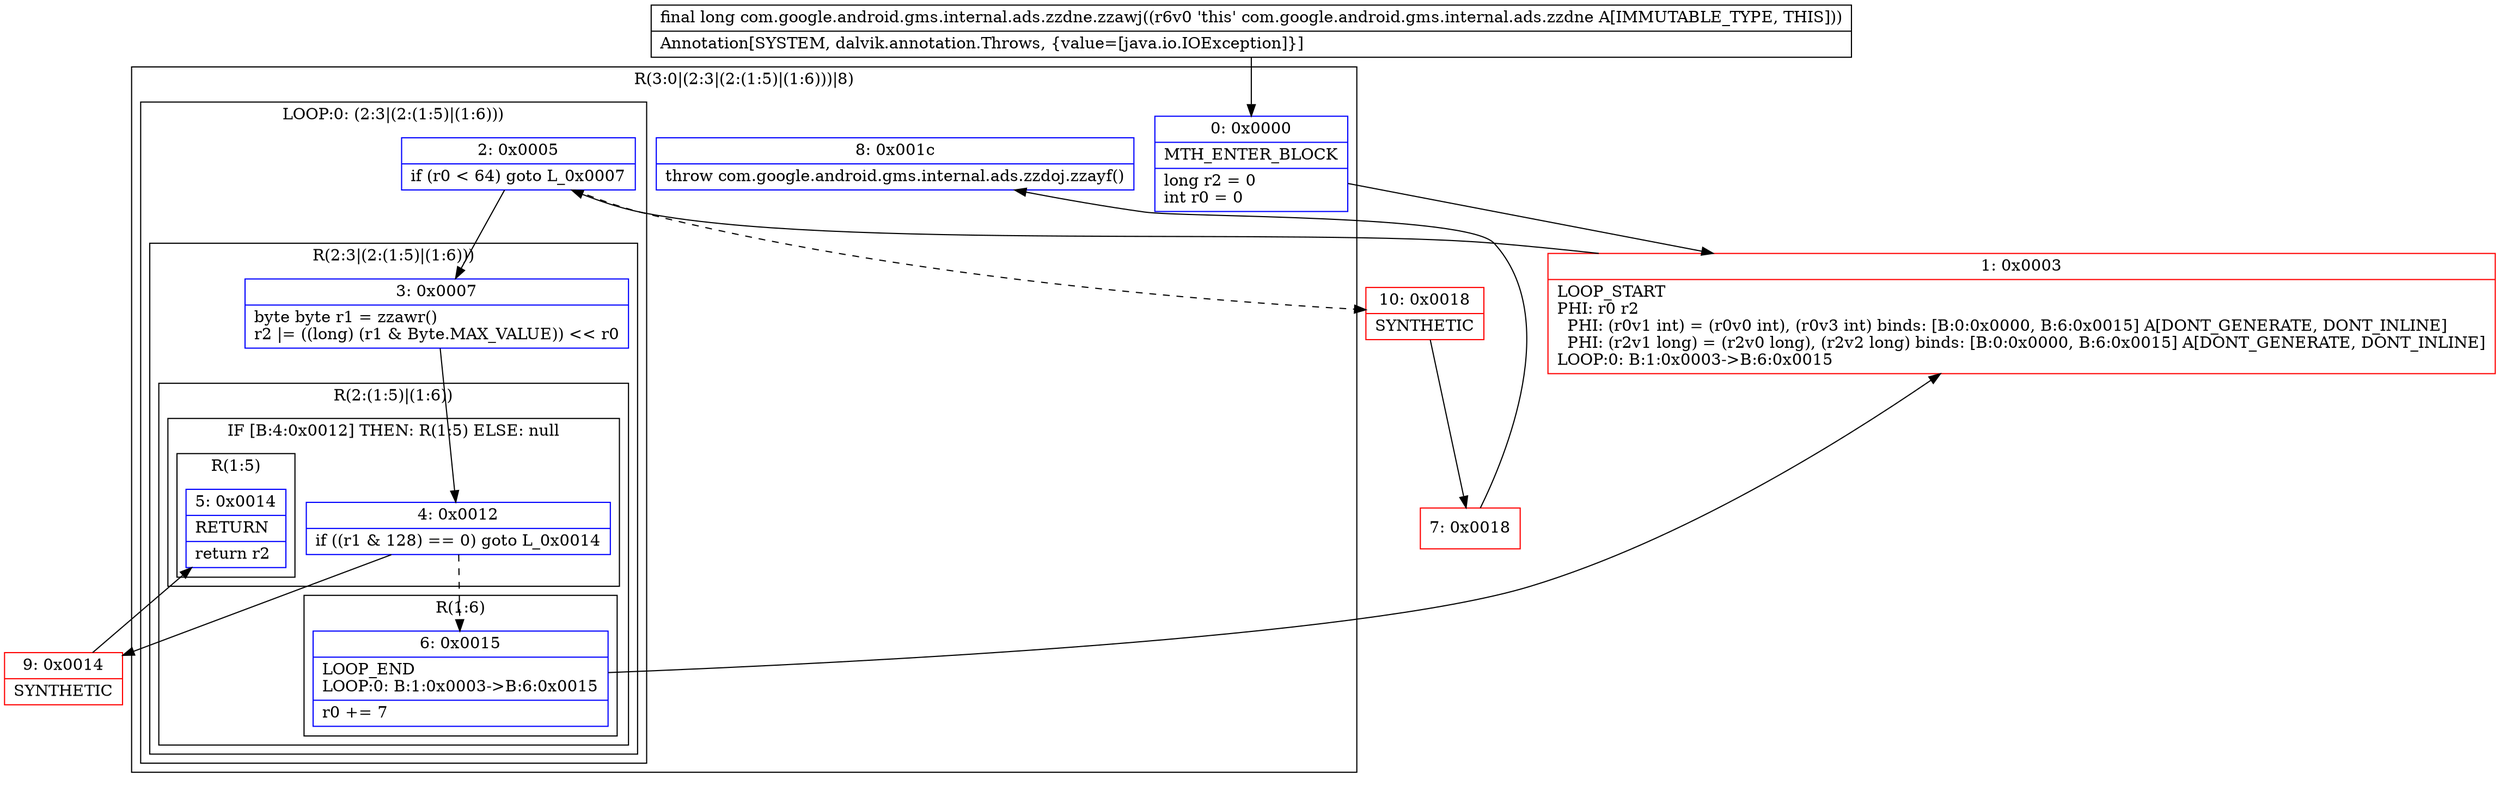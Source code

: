 digraph "CFG forcom.google.android.gms.internal.ads.zzdne.zzawj()J" {
subgraph cluster_Region_1988383129 {
label = "R(3:0|(2:3|(2:(1:5)|(1:6)))|8)";
node [shape=record,color=blue];
Node_0 [shape=record,label="{0\:\ 0x0000|MTH_ENTER_BLOCK\l|long r2 = 0\lint r0 = 0\l}"];
subgraph cluster_LoopRegion_424787337 {
label = "LOOP:0: (2:3|(2:(1:5)|(1:6)))";
node [shape=record,color=blue];
Node_2 [shape=record,label="{2\:\ 0x0005|if (r0 \< 64) goto L_0x0007\l}"];
subgraph cluster_Region_166071123 {
label = "R(2:3|(2:(1:5)|(1:6)))";
node [shape=record,color=blue];
Node_3 [shape=record,label="{3\:\ 0x0007|byte byte r1 = zzawr()\lr2 \|= ((long) (r1 & Byte.MAX_VALUE)) \<\< r0\l}"];
subgraph cluster_Region_1534129289 {
label = "R(2:(1:5)|(1:6))";
node [shape=record,color=blue];
subgraph cluster_IfRegion_1955072450 {
label = "IF [B:4:0x0012] THEN: R(1:5) ELSE: null";
node [shape=record,color=blue];
Node_4 [shape=record,label="{4\:\ 0x0012|if ((r1 & 128) == 0) goto L_0x0014\l}"];
subgraph cluster_Region_508013433 {
label = "R(1:5)";
node [shape=record,color=blue];
Node_5 [shape=record,label="{5\:\ 0x0014|RETURN\l|return r2\l}"];
}
}
subgraph cluster_Region_1292713891 {
label = "R(1:6)";
node [shape=record,color=blue];
Node_6 [shape=record,label="{6\:\ 0x0015|LOOP_END\lLOOP:0: B:1:0x0003\-\>B:6:0x0015\l|r0 += 7\l}"];
}
}
}
}
Node_8 [shape=record,label="{8\:\ 0x001c|throw com.google.android.gms.internal.ads.zzdoj.zzayf()\l}"];
}
Node_1 [shape=record,color=red,label="{1\:\ 0x0003|LOOP_START\lPHI: r0 r2 \l  PHI: (r0v1 int) = (r0v0 int), (r0v3 int) binds: [B:0:0x0000, B:6:0x0015] A[DONT_GENERATE, DONT_INLINE]\l  PHI: (r2v1 long) = (r2v0 long), (r2v2 long) binds: [B:0:0x0000, B:6:0x0015] A[DONT_GENERATE, DONT_INLINE]\lLOOP:0: B:1:0x0003\-\>B:6:0x0015\l}"];
Node_7 [shape=record,color=red,label="{7\:\ 0x0018}"];
Node_9 [shape=record,color=red,label="{9\:\ 0x0014|SYNTHETIC\l}"];
Node_10 [shape=record,color=red,label="{10\:\ 0x0018|SYNTHETIC\l}"];
MethodNode[shape=record,label="{final long com.google.android.gms.internal.ads.zzdne.zzawj((r6v0 'this' com.google.android.gms.internal.ads.zzdne A[IMMUTABLE_TYPE, THIS]))  | Annotation[SYSTEM, dalvik.annotation.Throws, \{value=[java.io.IOException]\}]\l}"];
MethodNode -> Node_0;
Node_0 -> Node_1;
Node_2 -> Node_3;
Node_2 -> Node_10[style=dashed];
Node_3 -> Node_4;
Node_4 -> Node_6[style=dashed];
Node_4 -> Node_9;
Node_6 -> Node_1;
Node_1 -> Node_2;
Node_7 -> Node_8;
Node_9 -> Node_5;
Node_10 -> Node_7;
}

